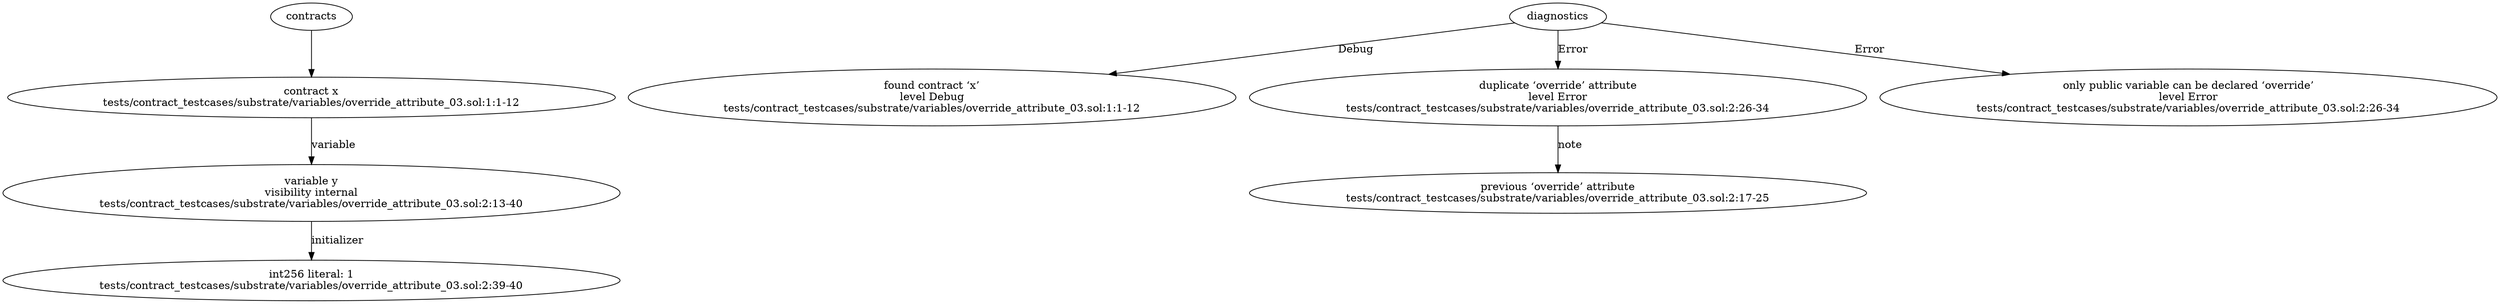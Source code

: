 strict digraph "tests/contract_testcases/substrate/variables/override_attribute_03.sol" {
	contract [label="contract x\ntests/contract_testcases/substrate/variables/override_attribute_03.sol:1:1-12"]
	var [label="variable y\nvisibility internal\ntests/contract_testcases/substrate/variables/override_attribute_03.sol:2:13-40"]
	number_literal [label="int256 literal: 1\ntests/contract_testcases/substrate/variables/override_attribute_03.sol:2:39-40"]
	diagnostic [label="found contract ‘x’\nlevel Debug\ntests/contract_testcases/substrate/variables/override_attribute_03.sol:1:1-12"]
	diagnostic_7 [label="duplicate ‘override’ attribute\nlevel Error\ntests/contract_testcases/substrate/variables/override_attribute_03.sol:2:26-34"]
	note [label="previous ‘override’ attribute\ntests/contract_testcases/substrate/variables/override_attribute_03.sol:2:17-25"]
	diagnostic_9 [label="only public variable can be declared ‘override’\nlevel Error\ntests/contract_testcases/substrate/variables/override_attribute_03.sol:2:26-34"]
	contracts -> contract
	contract -> var [label="variable"]
	var -> number_literal [label="initializer"]
	diagnostics -> diagnostic [label="Debug"]
	diagnostics -> diagnostic_7 [label="Error"]
	diagnostic_7 -> note [label="note"]
	diagnostics -> diagnostic_9 [label="Error"]
}
